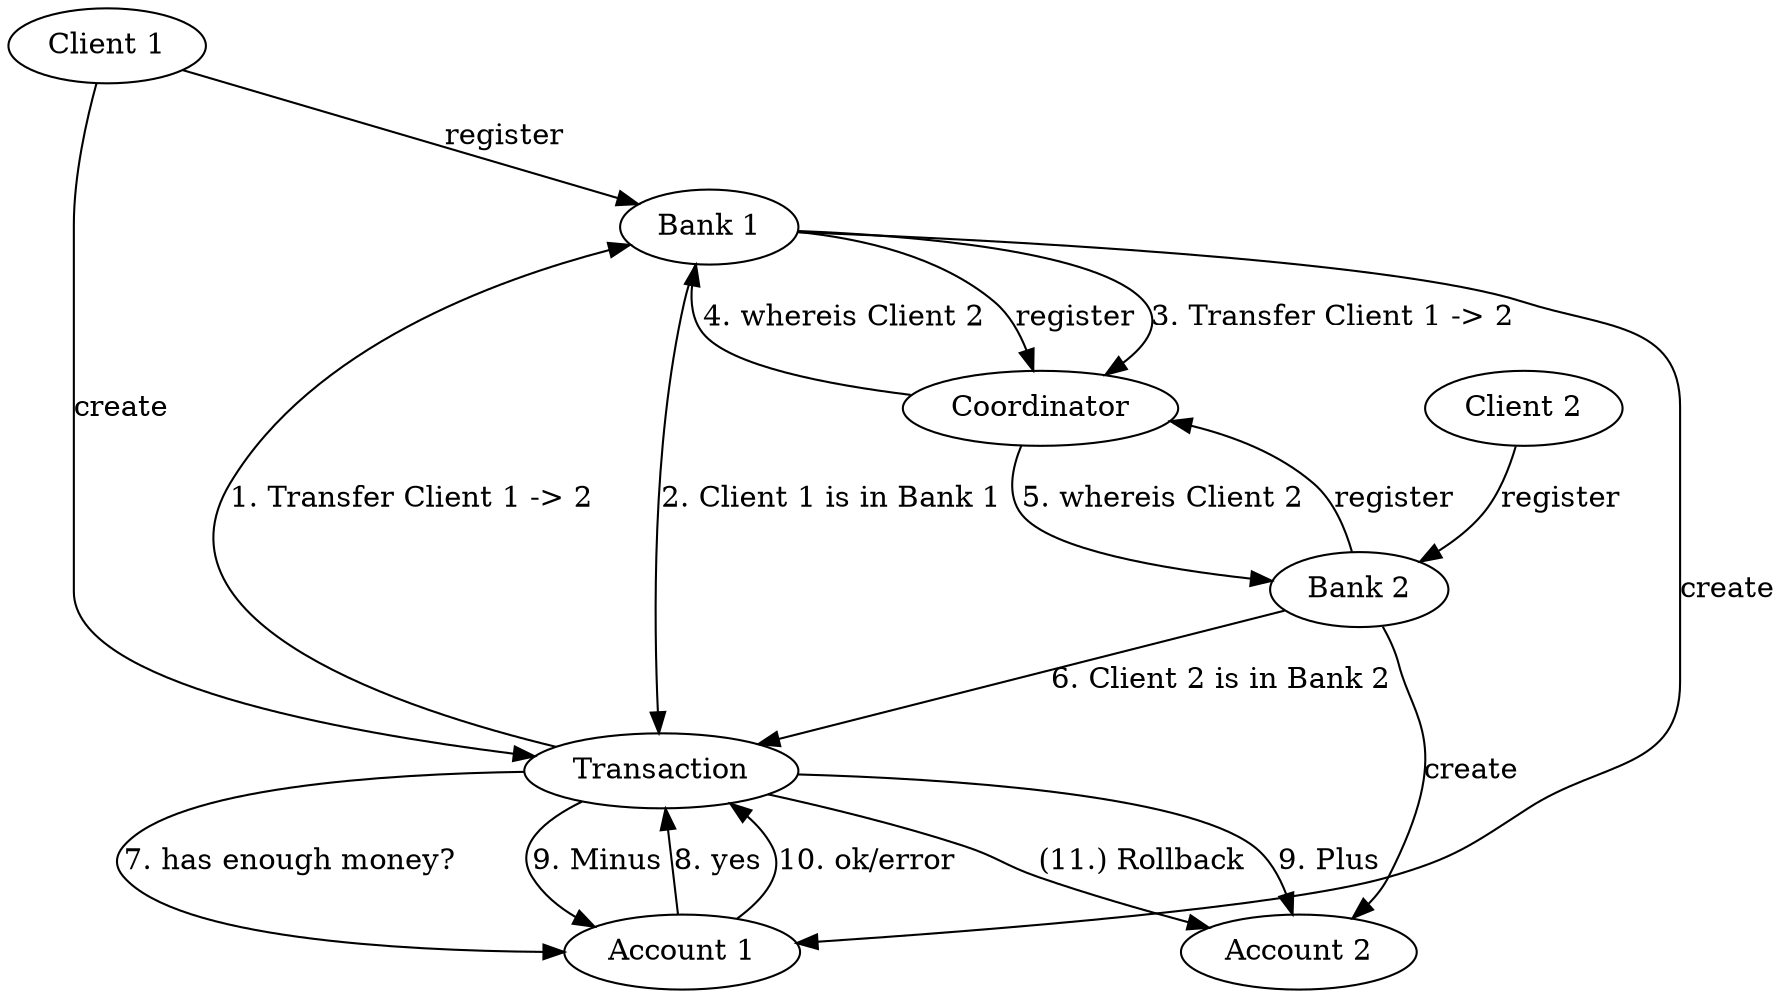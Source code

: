 digraph "2PC Clean" {
	graph [layout=dot]

	b1 [label="Bank 1"]
	b2 [label="Bank 2"]
	c1 [label="Client 1"]
	c2 [label="Client 2"]
	c [label="Coordinator"]
	t [label="Transaction"]
	a1 [label="Account 1"]
	a2 [label="Account 2"]

    b1 -> c [label="register"]
    b2 -> c [label="register"]
    c1 -> b1 [label="register"]
    c2 -> b2 [label="register"]
    b1 -> a1 [label="create"]
    b2 -> a2 [label="create"]

    c1 -> t [label="create"]
    t -> b1 [label="1. Transfer Client 1 -> 2"]
    b1 -> t [label="2. Client 1 is in Bank 1"]
    b1 -> c [label="3. Transfer Client 1 -> 2"]
    c -> b1 [label="4. whereis Client 2"]
    c -> b2 [label="5. whereis Client 2"]
    b2 -> t [label="6. Client 2 is in Bank 2"]
    t -> a1 [label="7. has enough money?"]
    a1 -> t [label="8. yes"]
    t -> a1 [label="9. Minus"]
    t -> a2 [label="9. Plus"]
    a1 -> t [label="10. ok/error"]
    t -> a2 [label="(11.) Rollback"]
}

